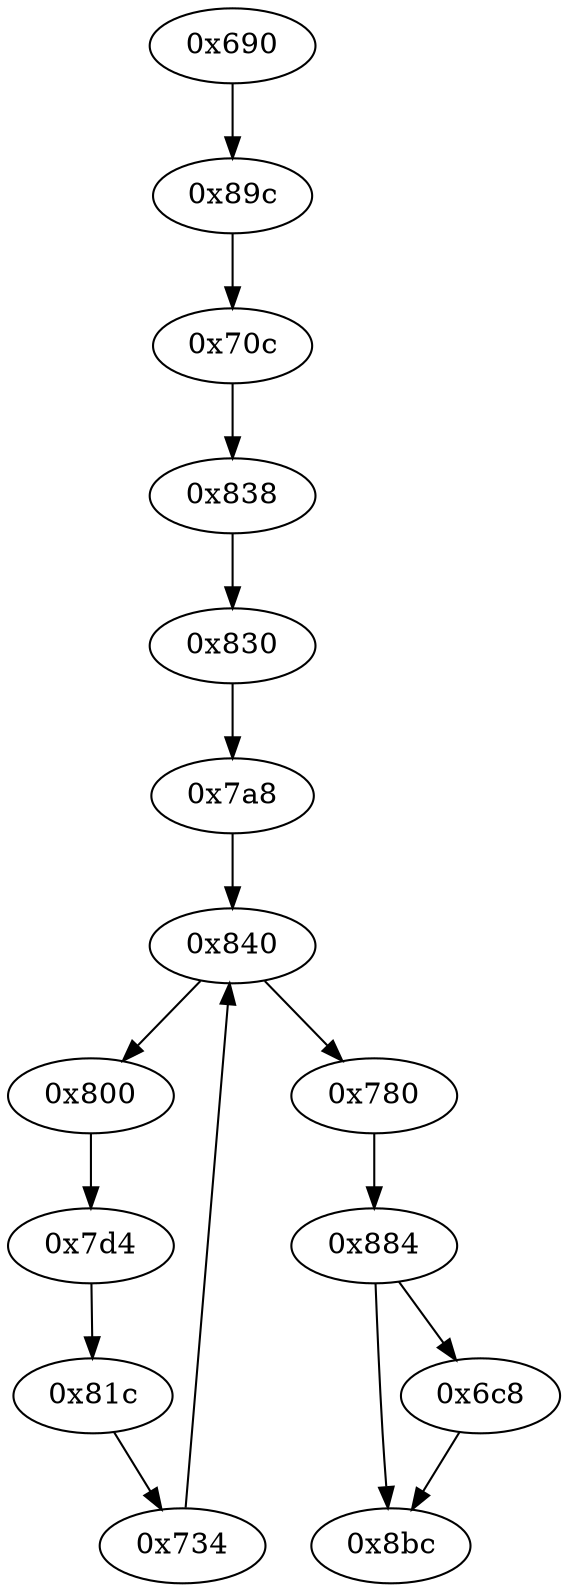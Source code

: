strict digraph "" {
	"0x8bc"	 [opcode="[u'ldr', u'ldr', u'ldr', u'ldr', u'sub', u'mov', u'sub', u'pop']"];
	"0x838"	 [opcode="[u'ldr', u'b']"];
	"0x830"	 [opcode="[u'ldr', u'b']"];
	"0x838" -> "0x830";
	"0x800"	 [opcode="[u'ldr', u'ldr', u'ldrb', u'mla', u'str', u'ldr', u'b']"];
	"0x7d4"	 [opcode="[u'ldr', u'add', u'str', u'ldr', u'b']"];
	"0x800" -> "0x7d4";
	"0x6c8"	 [opcode="[u'mov', u'bl', u'ldr']"];
	"0x6c8" -> "0x8bc";
	"0x840"	 [opcode="[u'str', u'str', u'str', u'ldr', u'ldr', u'ldr', u'cmp', u'mov', u'b']"];
	"0x840" -> "0x800";
	"0x780"	 [opcode="[u'b']"];
	"0x840" -> "0x780";
	"0x884"	 [opcode="[u'ldr', u'ldr', u'ldr', u'cmp', u'mov', u'b']"];
	"0x780" -> "0x884";
	"0x734"	 [opcode="[u'ldr', u'ldr', u'ldr', u'mov']"];
	"0x734" -> "0x840";
	"0x7a8"	 [opcode="[u'mov', u'mov', u'mov', u'mov', u'b']"];
	"0x830" -> "0x7a8";
	"0x89c"	 [opcode="[u'ldr', u'ldr', u'str', u'ldr', u'b']"];
	"0x70c"	 [opcode="[u'ldr', u'bl', u'ldr', u'ldr', u'ldr', u'b']"];
	"0x89c" -> "0x70c";
	"0x70c" -> "0x838";
	"0x81c"	 [opcode="[u'ldr', u'add', u'str', u'ldr', u'b']"];
	"0x81c" -> "0x734";
	"0x884" -> "0x8bc";
	"0x884" -> "0x6c8";
	"0x7a8" -> "0x840";
	"0x690"	 [opcode="[u'push', u'add', u'sub', u'ldr', u'str', u'mov', u'ldr', u'ldr', u'str', u'ldr', u'ldr', u'ldr', u'add', u'b']"];
	"0x690" -> "0x89c";
	"0x7d4" -> "0x81c";
}
